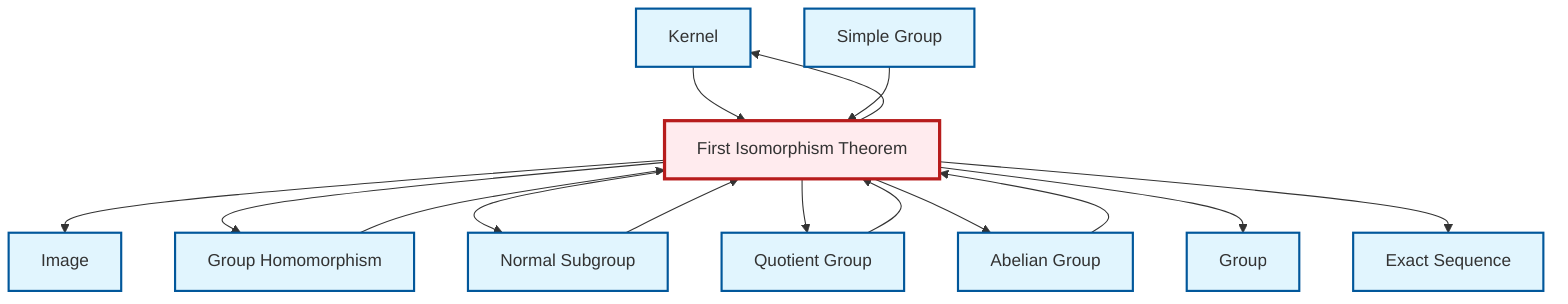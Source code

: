 graph TD
    classDef definition fill:#e1f5fe,stroke:#01579b,stroke-width:2px
    classDef theorem fill:#f3e5f5,stroke:#4a148c,stroke-width:2px
    classDef axiom fill:#fff3e0,stroke:#e65100,stroke-width:2px
    classDef example fill:#e8f5e9,stroke:#1b5e20,stroke-width:2px
    classDef current fill:#ffebee,stroke:#b71c1c,stroke-width:3px
    def-kernel["Kernel"]:::definition
    thm-first-isomorphism["First Isomorphism Theorem"]:::theorem
    def-group["Group"]:::definition
    def-homomorphism["Group Homomorphism"]:::definition
    def-image["Image"]:::definition
    def-exact-sequence["Exact Sequence"]:::definition
    def-quotient-group["Quotient Group"]:::definition
    def-normal-subgroup["Normal Subgroup"]:::definition
    def-abelian-group["Abelian Group"]:::definition
    def-simple-group["Simple Group"]:::definition
    def-normal-subgroup --> thm-first-isomorphism
    thm-first-isomorphism --> def-image
    thm-first-isomorphism --> def-kernel
    def-homomorphism --> thm-first-isomorphism
    def-kernel --> thm-first-isomorphism
    def-abelian-group --> thm-first-isomorphism
    thm-first-isomorphism --> def-homomorphism
    thm-first-isomorphism --> def-normal-subgroup
    thm-first-isomorphism --> def-quotient-group
    thm-first-isomorphism --> def-abelian-group
    def-simple-group --> thm-first-isomorphism
    thm-first-isomorphism --> def-group
    def-quotient-group --> thm-first-isomorphism
    thm-first-isomorphism --> def-exact-sequence
    class thm-first-isomorphism current